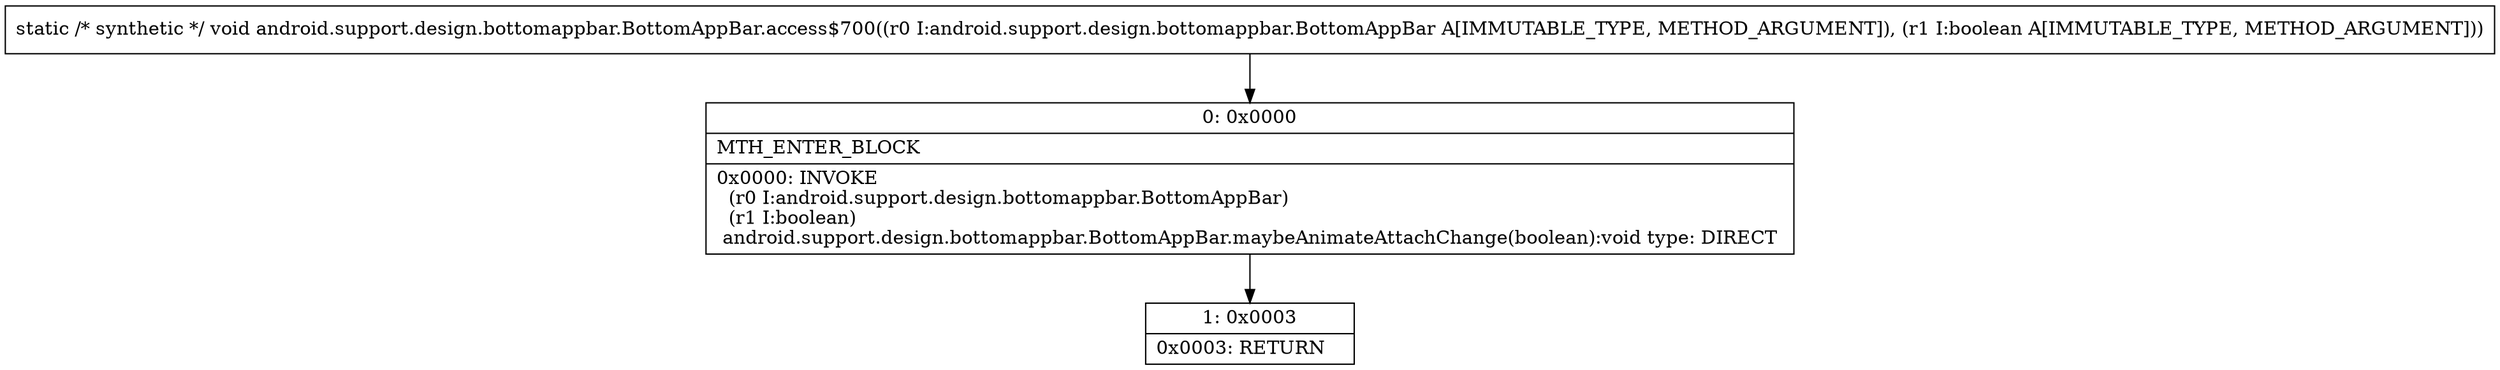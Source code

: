 digraph "CFG forandroid.support.design.bottomappbar.BottomAppBar.access$700(Landroid\/support\/design\/bottomappbar\/BottomAppBar;Z)V" {
Node_0 [shape=record,label="{0\:\ 0x0000|MTH_ENTER_BLOCK\l|0x0000: INVOKE  \l  (r0 I:android.support.design.bottomappbar.BottomAppBar)\l  (r1 I:boolean)\l android.support.design.bottomappbar.BottomAppBar.maybeAnimateAttachChange(boolean):void type: DIRECT \l}"];
Node_1 [shape=record,label="{1\:\ 0x0003|0x0003: RETURN   \l}"];
MethodNode[shape=record,label="{static \/* synthetic *\/ void android.support.design.bottomappbar.BottomAppBar.access$700((r0 I:android.support.design.bottomappbar.BottomAppBar A[IMMUTABLE_TYPE, METHOD_ARGUMENT]), (r1 I:boolean A[IMMUTABLE_TYPE, METHOD_ARGUMENT])) }"];
MethodNode -> Node_0;
Node_0 -> Node_1;
}

